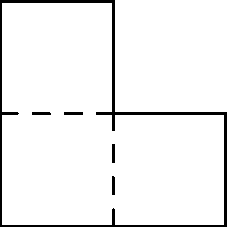 size(4cm);

pen p = currentpen + linewidth(1);
draw((0,0)--(2,0)--(2,1)--(1,1)--(1,2)--(0,2)--cycle, p);
p = p + dashed;
draw((1,0)--(1,1), p);
draw((0,1)--(1,1), p);